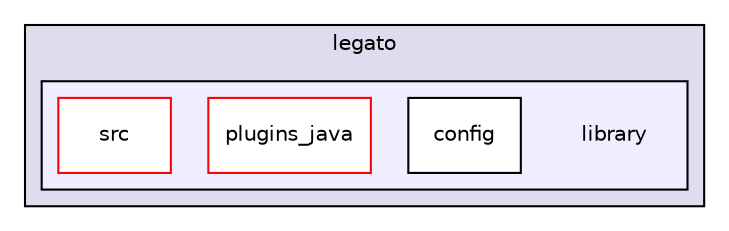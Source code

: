 digraph "C:/Harmony3/gfx/middleware/legato/library" {
  compound=true
  node [ fontsize="10", fontname="Helvetica"];
  edge [ labelfontsize="10", labelfontname="Helvetica"];
  subgraph clusterdir_f5ee2340437b1749dd3328b717e91d6c {
    graph [ bgcolor="#ddddee", pencolor="black", label="legato" fontname="Helvetica", fontsize="10", URL="dir_f5ee2340437b1749dd3328b717e91d6c.html"]
  subgraph clusterdir_f4379ae79da37732b5f8e44a17b0ddd8 {
    graph [ bgcolor="#eeeeff", pencolor="black", label="" URL="dir_f4379ae79da37732b5f8e44a17b0ddd8.html"];
    dir_f4379ae79da37732b5f8e44a17b0ddd8 [shape=plaintext label="library"];
    dir_ec796e5ee7e2feac5f1055dd78ba3bf9 [shape=box label="config" color="black" fillcolor="white" style="filled" URL="dir_ec796e5ee7e2feac5f1055dd78ba3bf9.html"];
    dir_93f7a35bac5db5099cbce8fc98aabe7a [shape=box label="plugins_java" color="red" fillcolor="white" style="filled" URL="dir_93f7a35bac5db5099cbce8fc98aabe7a.html"];
    dir_7668c594d1236fa4c10a2a9576f0aa83 [shape=box label="src" color="red" fillcolor="white" style="filled" URL="dir_7668c594d1236fa4c10a2a9576f0aa83.html"];
  }
  }
}

